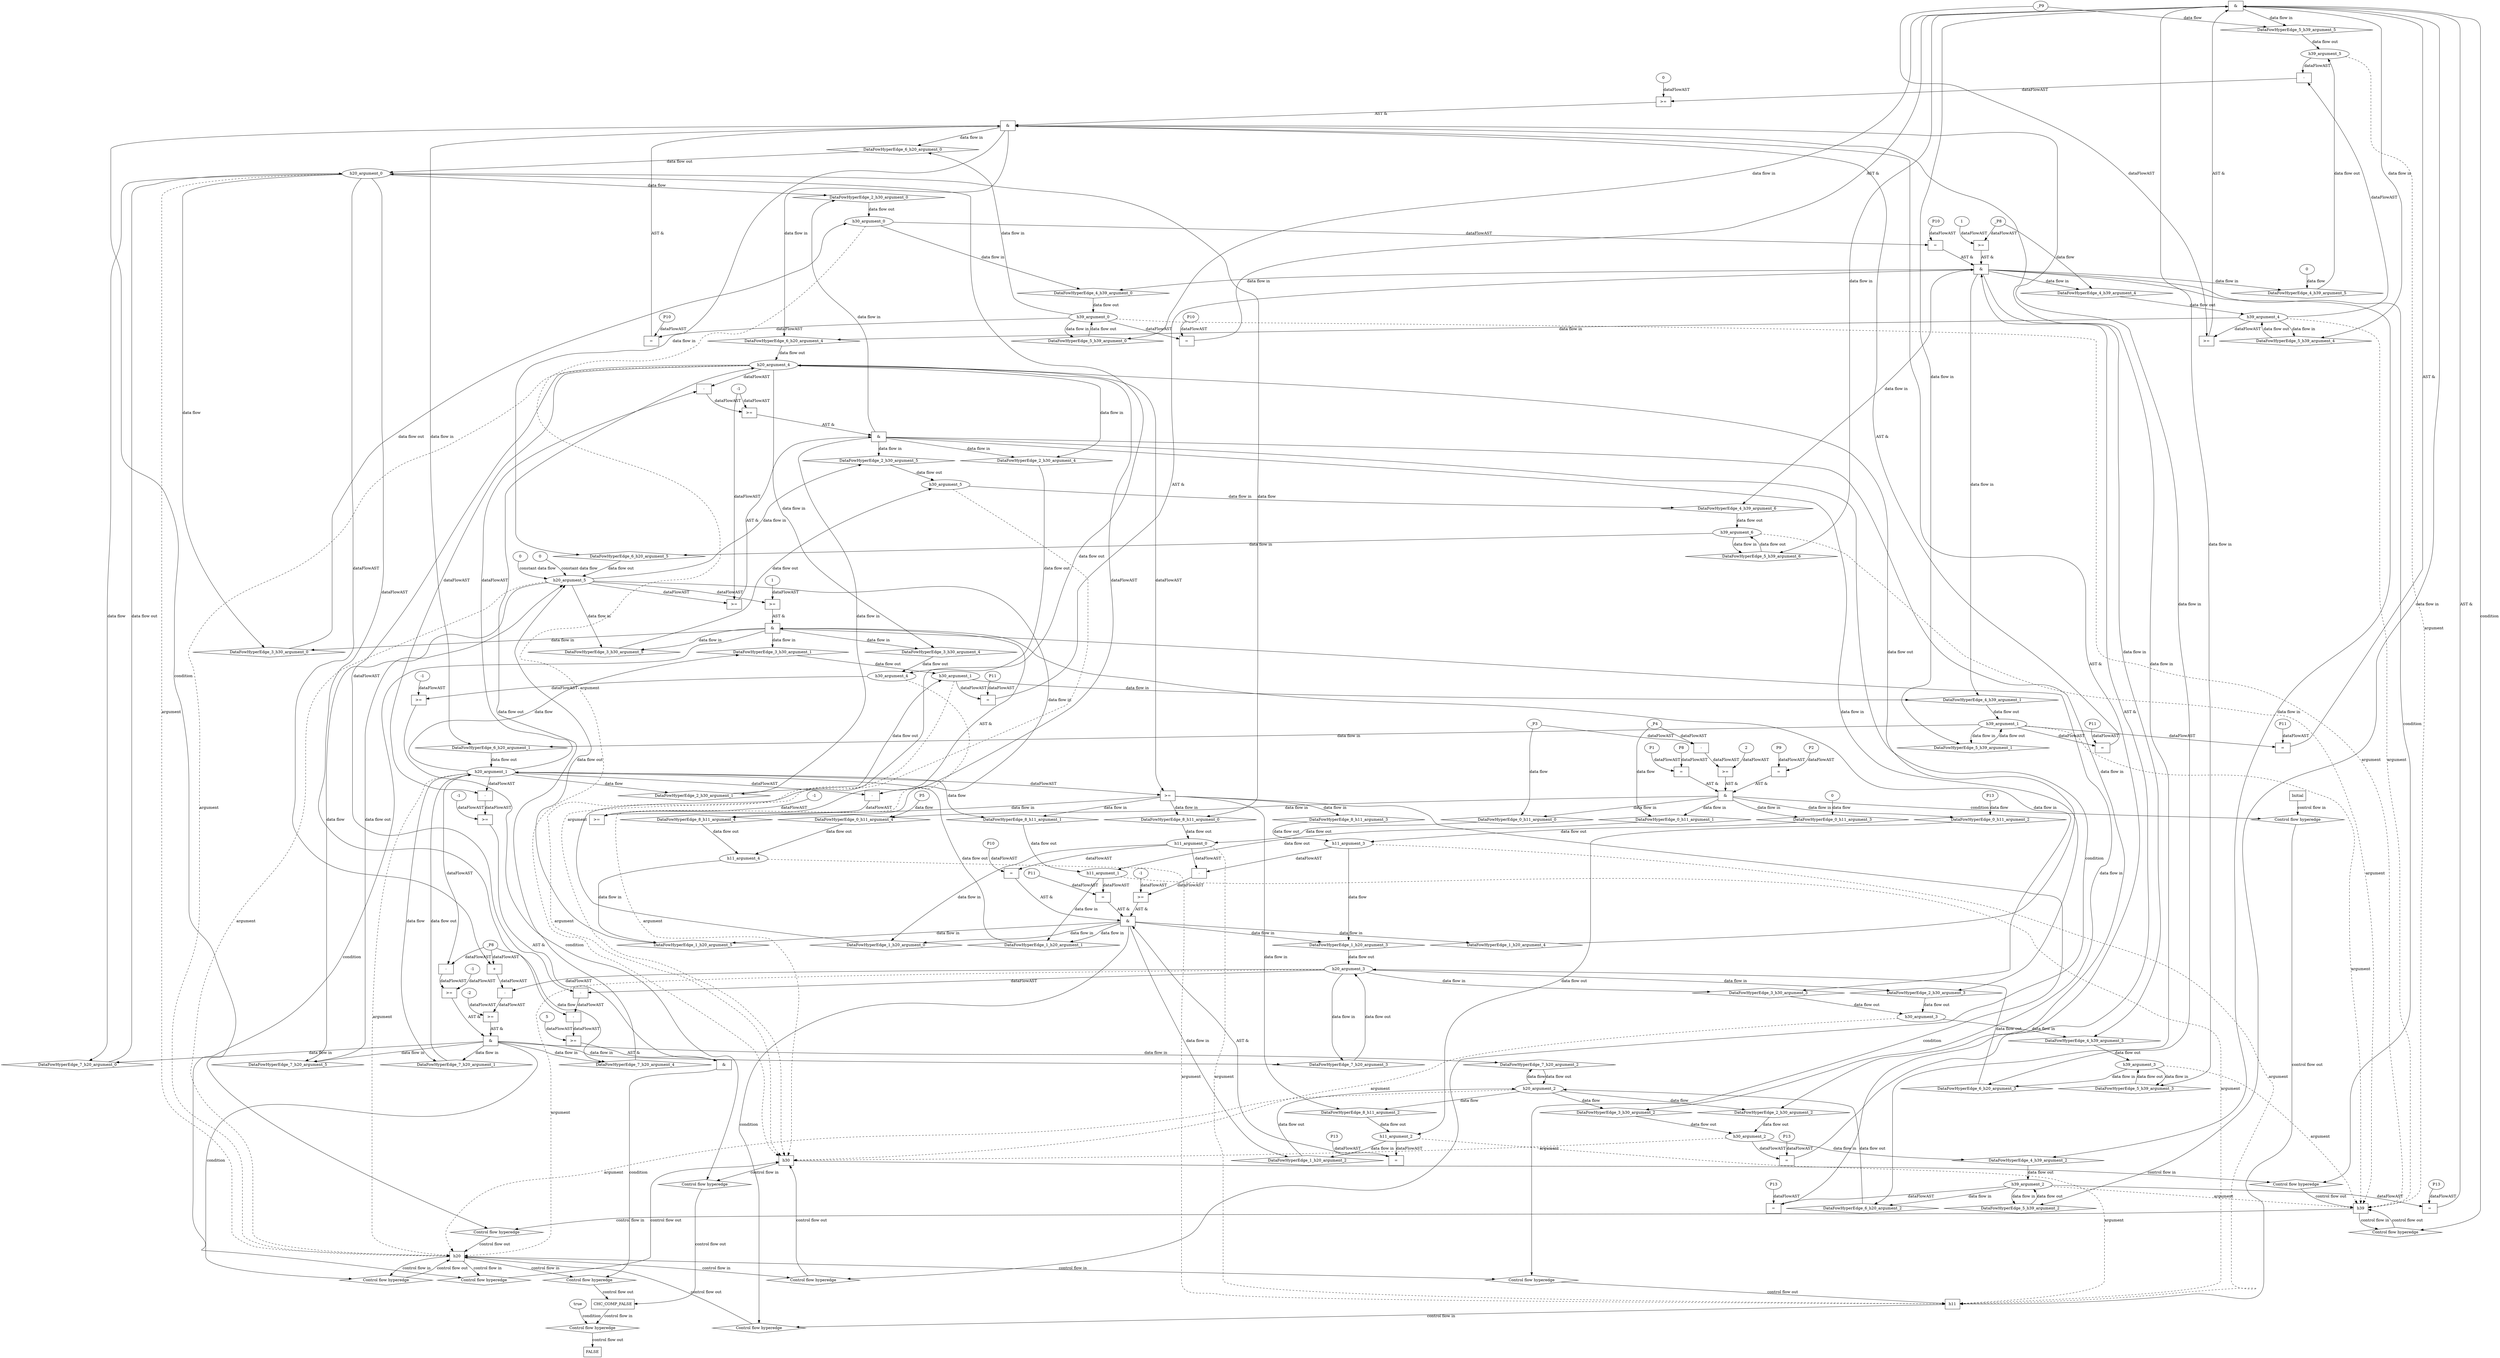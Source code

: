 digraph dag {
"CHC_COMP_FALSE" [label="CHC_COMP_FALSE" nodeName="CHC_COMP_FALSE" class=cfn  shape="rect"];
"h11" [label="h11" nodeName="h11" class=cfn  shape="rect"];
"h20" [label="h20" nodeName="h20" class=cfn  shape="rect"];
"h30" [label="h30" nodeName="h30" class=cfn  shape="rect"];
"h39" [label="h39" nodeName="h39" class=cfn  shape="rect"];
FALSE [label="FALSE" nodeName=FALSE class=cfn  shape="rect"];
Initial [label="Initial" nodeName=Initial class=cfn  shape="rect"];
ControlFowHyperEdge_0 [label="Control flow hyperedge" nodeName=ControlFowHyperEdge_0 class=controlFlowHyperEdge shape="diamond"];
"Initial" -> ControlFowHyperEdge_0 [label="control flow in"]
ControlFowHyperEdge_0 -> "h11" [label="control flow out"]
ControlFowHyperEdge_1 [label="Control flow hyperedge" nodeName=ControlFowHyperEdge_1 class=controlFlowHyperEdge shape="diamond"];
"h11" -> ControlFowHyperEdge_1 [label="control flow in"]
ControlFowHyperEdge_1 -> "h20" [label="control flow out"]
ControlFowHyperEdge_2 [label="Control flow hyperedge" nodeName=ControlFowHyperEdge_2 class=controlFlowHyperEdge shape="diamond"];
"h20" -> ControlFowHyperEdge_2 [label="control flow in"]
ControlFowHyperEdge_2 -> "h30" [label="control flow out"]
ControlFowHyperEdge_3 [label="Control flow hyperedge" nodeName=ControlFowHyperEdge_3 class=controlFlowHyperEdge shape="diamond"];
"h20" -> ControlFowHyperEdge_3 [label="control flow in"]
ControlFowHyperEdge_3 -> "h30" [label="control flow out"]
ControlFowHyperEdge_4 [label="Control flow hyperedge" nodeName=ControlFowHyperEdge_4 class=controlFlowHyperEdge shape="diamond"];
"h30" -> ControlFowHyperEdge_4 [label="control flow in"]
ControlFowHyperEdge_4 -> "h39" [label="control flow out"]
ControlFowHyperEdge_5 [label="Control flow hyperedge" nodeName=ControlFowHyperEdge_5 class=controlFlowHyperEdge shape="diamond"];
"h39" -> ControlFowHyperEdge_5 [label="control flow in"]
ControlFowHyperEdge_5 -> "h39" [label="control flow out"]
ControlFowHyperEdge_6 [label="Control flow hyperedge" nodeName=ControlFowHyperEdge_6 class=controlFlowHyperEdge shape="diamond"];
"h39" -> ControlFowHyperEdge_6 [label="control flow in"]
ControlFowHyperEdge_6 -> "h20" [label="control flow out"]
ControlFowHyperEdge_7 [label="Control flow hyperedge" nodeName=ControlFowHyperEdge_7 class=controlFlowHyperEdge shape="diamond"];
"h20" -> ControlFowHyperEdge_7 [label="control flow in"]
ControlFowHyperEdge_7 -> "h20" [label="control flow out"]
ControlFowHyperEdge_8 [label="Control flow hyperedge" nodeName=ControlFowHyperEdge_8 class=controlFlowHyperEdge shape="diamond"];
"h20" -> ControlFowHyperEdge_8 [label="control flow in"]
ControlFowHyperEdge_8 -> "h11" [label="control flow out"]
ControlFowHyperEdge_9 [label="Control flow hyperedge" nodeName=ControlFowHyperEdge_9 class=controlFlowHyperEdge shape="diamond"];
"h30" -> ControlFowHyperEdge_9 [label="control flow in"]
ControlFowHyperEdge_9 -> "CHC_COMP_FALSE" [label="control flow out"]
ControlFowHyperEdge_10 [label="Control flow hyperedge" nodeName=ControlFowHyperEdge_10 class=controlFlowHyperEdge shape="diamond"];
"h20" -> ControlFowHyperEdge_10 [label="control flow in"]
ControlFowHyperEdge_10 -> "CHC_COMP_FALSE" [label="control flow out"]
ControlFowHyperEdge_11 [label="Control flow hyperedge" nodeName=ControlFowHyperEdge_11 class=controlFlowHyperEdge shape="diamond"];
"CHC_COMP_FALSE" -> ControlFowHyperEdge_11 [label="control flow in"]
ControlFowHyperEdge_11 -> "FALSE" [label="control flow out"]
"h11_argument_0" [label="h11_argument_0" nodeName=argument0 class=argument  head="h11" shape="oval"];
"h11_argument_0" -> "h11"[label="argument" style="dashed"]
"h11_argument_1" [label="h11_argument_1" nodeName=argument1 class=argument  head="h11" shape="oval"];
"h11_argument_1" -> "h11"[label="argument" style="dashed"]
"h11_argument_2" [label="h11_argument_2" nodeName=argument2 class=argument  head="h11" shape="oval"];
"h11_argument_2" -> "h11"[label="argument" style="dashed"]
"h11_argument_3" [label="h11_argument_3" nodeName=argument3 class=argument  head="h11" shape="oval"];
"h11_argument_3" -> "h11"[label="argument" style="dashed"]
"h11_argument_4" [label="h11_argument_4" nodeName=argument4 class=argument  head="h11" shape="oval"];
"h11_argument_4" -> "h11"[label="argument" style="dashed"]
"h20_argument_0" [label="h20_argument_0" nodeName=argument0 class=argument  head="h20" shape="oval"];
"h20_argument_0" -> "h20"[label="argument" style="dashed"]
"h20_argument_1" [label="h20_argument_1" nodeName=argument1 class=argument  head="h20" shape="oval"];
"h20_argument_1" -> "h20"[label="argument" style="dashed"]
"h20_argument_2" [label="h20_argument_2" nodeName=argument2 class=argument  head="h20" shape="oval"];
"h20_argument_2" -> "h20"[label="argument" style="dashed"]
"h20_argument_3" [label="h20_argument_3" nodeName=argument3 class=argument  head="h20" shape="oval"];
"h20_argument_3" -> "h20"[label="argument" style="dashed"]
"h20_argument_4" [label="h20_argument_4" nodeName=argument4 class=argument  head="h20" shape="oval"];
"h20_argument_4" -> "h20"[label="argument" style="dashed"]
"h20_argument_5" [label="h20_argument_5" nodeName=argument5 class=argument  head="h20" shape="oval"];
"h20_argument_5" -> "h20"[label="argument" style="dashed"]
"h30_argument_0" [label="h30_argument_0" nodeName=argument0 class=argument  head="h30" shape="oval"];
"h30_argument_0" -> "h30"[label="argument" style="dashed"]
"h30_argument_1" [label="h30_argument_1" nodeName=argument1 class=argument  head="h30" shape="oval"];
"h30_argument_1" -> "h30"[label="argument" style="dashed"]
"h30_argument_2" [label="h30_argument_2" nodeName=argument2 class=argument  head="h30" shape="oval"];
"h30_argument_2" -> "h30"[label="argument" style="dashed"]
"h30_argument_3" [label="h30_argument_3" nodeName=argument3 class=argument  head="h30" shape="oval"];
"h30_argument_3" -> "h30"[label="argument" style="dashed"]
"h30_argument_4" [label="h30_argument_4" nodeName=argument4 class=argument  head="h30" shape="oval"];
"h30_argument_4" -> "h30"[label="argument" style="dashed"]
"h30_argument_5" [label="h30_argument_5" nodeName=argument5 class=argument  head="h30" shape="oval"];
"h30_argument_5" -> "h30"[label="argument" style="dashed"]
"h39_argument_0" [label="h39_argument_0" nodeName=argument0 class=argument  head="h39" shape="oval"];
"h39_argument_0" -> "h39"[label="argument" style="dashed"]
"h39_argument_1" [label="h39_argument_1" nodeName=argument1 class=argument  head="h39" shape="oval"];
"h39_argument_1" -> "h39"[label="argument" style="dashed"]
"h39_argument_2" [label="h39_argument_2" nodeName=argument2 class=argument  head="h39" shape="oval"];
"h39_argument_2" -> "h39"[label="argument" style="dashed"]
"h39_argument_3" [label="h39_argument_3" nodeName=argument3 class=argument  head="h39" shape="oval"];
"h39_argument_3" -> "h39"[label="argument" style="dashed"]
"h39_argument_4" [label="h39_argument_4" nodeName=argument4 class=argument  head="h39" shape="oval"];
"h39_argument_4" -> "h39"[label="argument" style="dashed"]
"h39_argument_5" [label="h39_argument_5" nodeName=argument5 class=argument  head="h39" shape="oval"];
"h39_argument_5" -> "h39"[label="argument" style="dashed"]
"h39_argument_6" [label="h39_argument_6" nodeName=argument6 class=argument  head="h39" shape="oval"];
"h39_argument_6" -> "h39"[label="argument" style="dashed"]

"xxxh11___Initial_0xxx_and" [label="&" nodeName="xxxh11___Initial_0xxx_and" class=Operator shape="rect"];
"xxxh11___Initial_0xxxguard_0_node_0" [label=">=" nodeName="xxxh11___Initial_0xxxguard_0_node_0" class=Operator  shape="rect"];
"xxxh11___Initial_0xxxguard_0_node_1" [label="-" nodeName="xxxh11___Initial_0xxxguard_0_node_1" class= Operator shape="rect"];
"xxxh11___Initial_0xxxguard_0_node_4" [label="2" nodeName="xxxh11___Initial_0xxxguard_0_node_4" class=Literal ];
"xxxh11___Initial_0xxxguard_0_node_1" -> "xxxh11___Initial_0xxxguard_0_node_0"[label="dataFlowAST"]
"xxxh11___Initial_0xxxguard_0_node_4" -> "xxxh11___Initial_0xxxguard_0_node_0"[label="dataFlowAST"]
"xxxh11___Initial_0xxxdataFlow2_node_0" -> "xxxh11___Initial_0xxxguard_0_node_1"[label="dataFlowAST"]
"xxxh11___Initial_0xxxdataFlow3_node_0" -> "xxxh11___Initial_0xxxguard_0_node_1"[label="dataFlowAST"]

"xxxh11___Initial_0xxxguard_0_node_0" -> "xxxh11___Initial_0xxx_and" [label="AST &"];
"xxxh11___Initial_0xxxguard1_node_0" [label="=" nodeName="xxxh11___Initial_0xxxguard1_node_0" class=Operator  shape="rect"];
"xxxh11___Initial_0xxxguard1_node_1" [label="P9" nodeName="xxxh11___Initial_0xxxguard1_node_1" class=Constant ];
"xxxh11___Initial_0xxxguard1_node_2" [label="P2" nodeName="xxxh11___Initial_0xxxguard1_node_2" class=Constant ];
"xxxh11___Initial_0xxxguard1_node_1" -> "xxxh11___Initial_0xxxguard1_node_0"[label="dataFlowAST"]
"xxxh11___Initial_0xxxguard1_node_2" -> "xxxh11___Initial_0xxxguard1_node_0"[label="dataFlowAST"]

"xxxh11___Initial_0xxxguard1_node_0" -> "xxxh11___Initial_0xxx_and" [label="AST &"];
"xxxh11___Initial_0xxxguard2_node_0" [label="=" nodeName="xxxh11___Initial_0xxxguard2_node_0" class=Operator  shape="rect"];
"xxxh11___Initial_0xxxguard2_node_1" [label="P8" nodeName="xxxh11___Initial_0xxxguard2_node_1" class=Constant ];
"xxxh11___Initial_0xxxguard2_node_2" [label="P1" nodeName="xxxh11___Initial_0xxxguard2_node_2" class=Constant ];
"xxxh11___Initial_0xxxguard2_node_1" -> "xxxh11___Initial_0xxxguard2_node_0"[label="dataFlowAST"]
"xxxh11___Initial_0xxxguard2_node_2" -> "xxxh11___Initial_0xxxguard2_node_0"[label="dataFlowAST"]

"xxxh11___Initial_0xxxguard2_node_0" -> "xxxh11___Initial_0xxx_and" [label="AST &"];
"xxxh11___Initial_0xxx_and" -> "ControlFowHyperEdge_0" [label="condition"];
"xxxh11___Initial_0xxxdataFlow_0_node_0" [label="P13" nodeName="xxxh11___Initial_0xxxdataFlow_0_node_0" class=Constant ];

"xxxh11___Initial_0xxxdataFlow_0_node_0" -> "DataFowHyperEdge_0_h11_argument_2" [label="data flow"];
"xxxh11___Initial_0xxxdataFlow1_node_0" [label="0" nodeName="xxxh11___Initial_0xxxdataFlow1_node_0" class=Literal ];

"xxxh11___Initial_0xxxdataFlow1_node_0" -> "DataFowHyperEdge_0_h11_argument_3" [label="data flow"];
"xxxh11___Initial_0xxxdataFlow2_node_0" [label="_P3" nodeName="xxxh11___Initial_0xxxdataFlow2_node_0" class=Constant ];

"xxxh11___Initial_0xxxdataFlow2_node_0" -> "DataFowHyperEdge_0_h11_argument_0" [label="data flow"];
"xxxh11___Initial_0xxxdataFlow3_node_0" [label="_P4" nodeName="xxxh11___Initial_0xxxdataFlow3_node_0" class=Constant ];

"xxxh11___Initial_0xxxdataFlow3_node_0" -> "DataFowHyperEdge_0_h11_argument_1" [label="data flow"];
"xxxh11___Initial_0xxxdataFlow4_node_0" [label="P5" nodeName="xxxh11___Initial_0xxxdataFlow4_node_0" class=Constant ];

"xxxh11___Initial_0xxxdataFlow4_node_0" -> "DataFowHyperEdge_0_h11_argument_4" [label="data flow"];
"xxxh20___h11_1xxx_and" [label="&" nodeName="xxxh20___h11_1xxx_and" class=Operator shape="rect"];
"xxxh20___h11_1xxxguard_0_node_0" [label=">=" nodeName="xxxh20___h11_1xxxguard_0_node_0" class=Operator  shape="rect"];
"xxxh20___h11_1xxxguard_0_node_1" [label="-1" nodeName="xxxh20___h11_1xxxguard_0_node_1" class=Literal ];
"xxxh20___h11_1xxxguard_0_node_2" [label="-" nodeName="xxxh20___h11_1xxxguard_0_node_2" class= Operator shape="rect"];
"xxxh20___h11_1xxxguard_0_node_1" -> "xxxh20___h11_1xxxguard_0_node_0"[label="dataFlowAST"]
"xxxh20___h11_1xxxguard_0_node_2" -> "xxxh20___h11_1xxxguard_0_node_0"[label="dataFlowAST"]
"h11_argument_3" -> "xxxh20___h11_1xxxguard_0_node_2"[label="dataFlowAST"]
"h11_argument_0" -> "xxxh20___h11_1xxxguard_0_node_2"[label="dataFlowAST"]

"xxxh20___h11_1xxxguard_0_node_0" -> "xxxh20___h11_1xxx_and" [label="AST &"];
"xxxh20___h11_1xxxguard1_node_0" [label="=" nodeName="xxxh20___h11_1xxxguard1_node_0" class=Operator  shape="rect"];
"xxxh20___h11_1xxxguard1_node_1" [label="P10" nodeName="xxxh20___h11_1xxxguard1_node_1" class=Constant ];
"xxxh20___h11_1xxxguard1_node_1" -> "xxxh20___h11_1xxxguard1_node_0"[label="dataFlowAST"]
"h11_argument_0" -> "xxxh20___h11_1xxxguard1_node_0"[label="dataFlowAST"]

"xxxh20___h11_1xxxguard1_node_0" -> "xxxh20___h11_1xxx_and" [label="AST &"];
"xxxh20___h11_1xxxguard2_node_0" [label="=" nodeName="xxxh20___h11_1xxxguard2_node_0" class=Operator  shape="rect"];
"xxxh20___h11_1xxxguard2_node_1" [label="P11" nodeName="xxxh20___h11_1xxxguard2_node_1" class=Constant ];
"xxxh20___h11_1xxxguard2_node_1" -> "xxxh20___h11_1xxxguard2_node_0"[label="dataFlowAST"]
"h11_argument_1" -> "xxxh20___h11_1xxxguard2_node_0"[label="dataFlowAST"]

"xxxh20___h11_1xxxguard2_node_0" -> "xxxh20___h11_1xxx_and" [label="AST &"];
"xxxh20___h11_1xxxguard3_node_0" [label="=" nodeName="xxxh20___h11_1xxxguard3_node_0" class=Operator  shape="rect"];
"xxxh20___h11_1xxxguard3_node_1" [label="P13" nodeName="xxxh20___h11_1xxxguard3_node_1" class=Constant ];
"xxxh20___h11_1xxxguard3_node_1" -> "xxxh20___h11_1xxxguard3_node_0"[label="dataFlowAST"]
"h11_argument_2" -> "xxxh20___h11_1xxxguard3_node_0"[label="dataFlowAST"]

"xxxh20___h11_1xxxguard3_node_0" -> "xxxh20___h11_1xxx_and" [label="AST &"];
"xxxh20___h11_1xxx_and" -> "ControlFowHyperEdge_1" [label="condition"];

"h11_argument_3" -> "DataFowHyperEdge_1_h20_argument_3" [label="data flow"];
"xxxh30___h20_2xxx_and" [label="&" nodeName="xxxh30___h20_2xxx_and" class=Operator shape="rect"];
"xxxh30___h20_2xxxguard_0_node_0" [label=">=" nodeName="xxxh30___h20_2xxxguard_0_node_0" class=Operator  shape="rect"];
"xxxh30___h20_2xxxguard_0_node_1" [label="-1" nodeName="xxxh30___h20_2xxxguard_0_node_1" class=Literal ];
"xxxh30___h20_2xxxguard_0_node_1" -> "xxxh30___h20_2xxxguard_0_node_0"[label="dataFlowAST"]
"h20_argument_5" -> "xxxh30___h20_2xxxguard_0_node_0"[label="dataFlowAST"]

"xxxh30___h20_2xxxguard_0_node_0" -> "xxxh30___h20_2xxx_and" [label="AST &"];
"xxxh30___h20_2xxxguard1_node_0" [label=">=" nodeName="xxxh30___h20_2xxxguard1_node_0" class=Operator  shape="rect"];
"xxxh30___h20_2xxxguard1_node_2" [label="-" nodeName="xxxh30___h20_2xxxguard1_node_2" class= Operator shape="rect"];
"xxxh30___h20_2xxxguard_0_node_1" -> "xxxh30___h20_2xxxguard1_node_0"[label="dataFlowAST"]
"xxxh30___h20_2xxxguard1_node_2" -> "xxxh30___h20_2xxxguard1_node_0"[label="dataFlowAST"]
"h20_argument_4" -> "xxxh30___h20_2xxxguard1_node_2"[label="dataFlowAST"]
"h20_argument_1" -> "xxxh30___h20_2xxxguard1_node_2"[label="dataFlowAST"]

"xxxh30___h20_2xxxguard1_node_0" -> "xxxh30___h20_2xxx_and" [label="AST &"];
"xxxh30___h20_2xxx_and" -> "ControlFowHyperEdge_2" [label="condition"];

"h20_argument_0" -> "DataFowHyperEdge_2_h30_argument_0" [label="data flow"];

"h20_argument_1" -> "DataFowHyperEdge_2_h30_argument_1" [label="data flow"];

"h20_argument_2" -> "DataFowHyperEdge_2_h30_argument_2" [label="data flow"];
"xxxh30___h20_3xxx_and" [label="&" nodeName="xxxh30___h20_3xxx_and" class=Operator shape="rect"];
"xxxh30___h20_3xxxguard_0_node_0" [label=">=" nodeName="xxxh30___h20_3xxxguard_0_node_0" class=Operator  shape="rect"];
"xxxh30___h20_3xxxguard_0_node_2" [label="1" nodeName="xxxh30___h20_3xxxguard_0_node_2" class=Literal ];
"h20_argument_5" -> "xxxh30___h20_3xxxguard_0_node_0"[label="dataFlowAST"]
"xxxh30___h20_3xxxguard_0_node_2" -> "xxxh30___h20_3xxxguard_0_node_0"[label="dataFlowAST"]

"xxxh30___h20_3xxxguard_0_node_0" -> "xxxh30___h20_3xxx_and" [label="AST &"];
"xxxh30___h20_3xxxguard1_node_0" [label=">=" nodeName="xxxh30___h20_3xxxguard1_node_0" class=Operator  shape="rect"];
"xxxh30___h20_3xxxguard1_node_1" [label="-1" nodeName="xxxh30___h20_3xxxguard1_node_1" class=Literal ];
"xxxh30___h20_3xxxguard1_node_2" [label="-" nodeName="xxxh30___h20_3xxxguard1_node_2" class= Operator shape="rect"];
"xxxh30___h20_3xxxguard1_node_1" -> "xxxh30___h20_3xxxguard1_node_0"[label="dataFlowAST"]
"xxxh30___h20_3xxxguard1_node_2" -> "xxxh30___h20_3xxxguard1_node_0"[label="dataFlowAST"]
"h20_argument_4" -> "xxxh30___h20_3xxxguard1_node_2"[label="dataFlowAST"]
"h20_argument_1" -> "xxxh30___h20_3xxxguard1_node_2"[label="dataFlowAST"]

"xxxh30___h20_3xxxguard1_node_0" -> "xxxh30___h20_3xxx_and" [label="AST &"];
"xxxh30___h20_3xxx_and" -> "ControlFowHyperEdge_3" [label="condition"];

"h20_argument_0" -> "DataFowHyperEdge_3_h30_argument_0" [label="data flow"];

"h20_argument_1" -> "DataFowHyperEdge_3_h30_argument_1" [label="data flow"];

"h20_argument_2" -> "DataFowHyperEdge_3_h30_argument_2" [label="data flow"];
"xxxh39___h30_4xxx_and" [label="&" nodeName="xxxh39___h30_4xxx_and" class=Operator shape="rect"];
"xxxh39___h30_4xxxguard_0_node_0" [label=">=" nodeName="xxxh39___h30_4xxxguard_0_node_0" class=Operator  shape="rect"];
"xxxh39___h30_4xxxguard_0_node_2" [label="1" nodeName="xxxh39___h30_4xxxguard_0_node_2" class=Literal ];
"xxxh39___h30_4xxxdataFlow_0_node_0" -> "xxxh39___h30_4xxxguard_0_node_0"[label="dataFlowAST"]
"xxxh39___h30_4xxxguard_0_node_2" -> "xxxh39___h30_4xxxguard_0_node_0"[label="dataFlowAST"]

"xxxh39___h30_4xxxguard_0_node_0" -> "xxxh39___h30_4xxx_and" [label="AST &"];
"xxxh39___h30_4xxxguard1_node_0" [label="=" nodeName="xxxh39___h30_4xxxguard1_node_0" class=Operator  shape="rect"];
"xxxh39___h30_4xxxguard1_node_1" [label="P10" nodeName="xxxh39___h30_4xxxguard1_node_1" class=Constant ];
"xxxh39___h30_4xxxguard1_node_1" -> "xxxh39___h30_4xxxguard1_node_0"[label="dataFlowAST"]
"h30_argument_0" -> "xxxh39___h30_4xxxguard1_node_0"[label="dataFlowAST"]

"xxxh39___h30_4xxxguard1_node_0" -> "xxxh39___h30_4xxx_and" [label="AST &"];
"xxxh39___h30_4xxxguard2_node_0" [label="=" nodeName="xxxh39___h30_4xxxguard2_node_0" class=Operator  shape="rect"];
"xxxh39___h30_4xxxguard2_node_1" [label="P11" nodeName="xxxh39___h30_4xxxguard2_node_1" class=Constant ];
"xxxh39___h30_4xxxguard2_node_1" -> "xxxh39___h30_4xxxguard2_node_0"[label="dataFlowAST"]
"h30_argument_1" -> "xxxh39___h30_4xxxguard2_node_0"[label="dataFlowAST"]

"xxxh39___h30_4xxxguard2_node_0" -> "xxxh39___h30_4xxx_and" [label="AST &"];
"xxxh39___h30_4xxxguard3_node_0" [label="=" nodeName="xxxh39___h30_4xxxguard3_node_0" class=Operator  shape="rect"];
"xxxh39___h30_4xxxguard3_node_1" [label="P13" nodeName="xxxh39___h30_4xxxguard3_node_1" class=Constant ];
"xxxh39___h30_4xxxguard3_node_1" -> "xxxh39___h30_4xxxguard3_node_0"[label="dataFlowAST"]
"h30_argument_2" -> "xxxh39___h30_4xxxguard3_node_0"[label="dataFlowAST"]

"xxxh39___h30_4xxxguard3_node_0" -> "xxxh39___h30_4xxx_and" [label="AST &"];
"xxxh39___h30_4xxx_and" -> "ControlFowHyperEdge_4" [label="condition"];
"xxxh39___h30_4xxxdataFlow_0_node_0" [label="_P8" nodeName="xxxh39___h30_4xxxdataFlow_0_node_0" class=Constant ];

"xxxh39___h30_4xxxdataFlow_0_node_0" -> "DataFowHyperEdge_4_h39_argument_4" [label="data flow"];
"xxxh39___h30_4xxxdataFlow1_node_0" [label="0" nodeName="xxxh39___h30_4xxxdataFlow1_node_0" class=Literal ];

"xxxh39___h30_4xxxdataFlow1_node_0" -> "DataFowHyperEdge_4_h39_argument_5" [label="data flow"];
"xxxh39___h39_5xxx_and" [label="&" nodeName="xxxh39___h39_5xxx_and" class=Operator shape="rect"];
"xxxh39___h39_5xxxguard_0_node_0" [label=">=" nodeName="xxxh39___h39_5xxxguard_0_node_0" class=Operator  shape="rect"];
"h39_argument_4" -> "xxxh39___h39_5xxxguard_0_node_0"[label="dataFlowAST"]
"xxxh39___h39_5xxxdataFlow_0_node_0" -> "xxxh39___h39_5xxxguard_0_node_0"[label="dataFlowAST"]

"xxxh39___h39_5xxxguard_0_node_0" -> "xxxh39___h39_5xxx_and" [label="AST &"];
"xxxh39___h39_5xxxguard1_node_0" [label="=" nodeName="xxxh39___h39_5xxxguard1_node_0" class=Operator  shape="rect"];
"xxxh39___h39_5xxxguard1_node_1" [label="P10" nodeName="xxxh39___h39_5xxxguard1_node_1" class=Constant ];
"xxxh39___h39_5xxxguard1_node_1" -> "xxxh39___h39_5xxxguard1_node_0"[label="dataFlowAST"]
"h39_argument_0" -> "xxxh39___h39_5xxxguard1_node_0"[label="dataFlowAST"]

"xxxh39___h39_5xxxguard1_node_0" -> "xxxh39___h39_5xxx_and" [label="AST &"];
"xxxh39___h39_5xxxguard2_node_0" [label="=" nodeName="xxxh39___h39_5xxxguard2_node_0" class=Operator  shape="rect"];
"xxxh39___h39_5xxxguard2_node_1" [label="P11" nodeName="xxxh39___h39_5xxxguard2_node_1" class=Constant ];
"xxxh39___h39_5xxxguard2_node_1" -> "xxxh39___h39_5xxxguard2_node_0"[label="dataFlowAST"]
"h39_argument_1" -> "xxxh39___h39_5xxxguard2_node_0"[label="dataFlowAST"]

"xxxh39___h39_5xxxguard2_node_0" -> "xxxh39___h39_5xxx_and" [label="AST &"];
"xxxh39___h39_5xxxguard3_node_0" [label="=" nodeName="xxxh39___h39_5xxxguard3_node_0" class=Operator  shape="rect"];
"xxxh39___h39_5xxxguard3_node_1" [label="P13" nodeName="xxxh39___h39_5xxxguard3_node_1" class=Constant ];
"xxxh39___h39_5xxxguard3_node_1" -> "xxxh39___h39_5xxxguard3_node_0"[label="dataFlowAST"]
"h39_argument_2" -> "xxxh39___h39_5xxxguard3_node_0"[label="dataFlowAST"]

"xxxh39___h39_5xxxguard3_node_0" -> "xxxh39___h39_5xxx_and" [label="AST &"];
"xxxh39___h39_5xxx_and" -> "ControlFowHyperEdge_5" [label="condition"];
"xxxh39___h39_5xxxdataFlow_0_node_0" [label="_P9" nodeName="xxxh39___h39_5xxxdataFlow_0_node_0" class=Constant ];

"xxxh39___h39_5xxxdataFlow_0_node_0" -> "DataFowHyperEdge_5_h39_argument_5" [label="data flow"];
"xxxh20___h39_6xxx_and" [label="&" nodeName="xxxh20___h39_6xxx_and" class=Operator shape="rect"];
"xxxh20___h39_6xxxguard_0_node_0" [label=">=" nodeName="xxxh20___h39_6xxxguard_0_node_0" class=Operator  shape="rect"];
"xxxh20___h39_6xxxguard_0_node_1" [label="0" nodeName="xxxh20___h39_6xxxguard_0_node_1" class=Literal ];
"xxxh20___h39_6xxxguard_0_node_2" [label="-" nodeName="xxxh20___h39_6xxxguard_0_node_2" class= Operator shape="rect"];
"xxxh20___h39_6xxxguard_0_node_1" -> "xxxh20___h39_6xxxguard_0_node_0"[label="dataFlowAST"]
"xxxh20___h39_6xxxguard_0_node_2" -> "xxxh20___h39_6xxxguard_0_node_0"[label="dataFlowAST"]
"h39_argument_4" -> "xxxh20___h39_6xxxguard_0_node_2"[label="dataFlowAST"]
"h39_argument_5" -> "xxxh20___h39_6xxxguard_0_node_2"[label="dataFlowAST"]

"xxxh20___h39_6xxxguard_0_node_0" -> "xxxh20___h39_6xxx_and" [label="AST &"];
"xxxh20___h39_6xxxguard1_node_0" [label="=" nodeName="xxxh20___h39_6xxxguard1_node_0" class=Operator  shape="rect"];
"xxxh20___h39_6xxxguard1_node_1" [label="P10" nodeName="xxxh20___h39_6xxxguard1_node_1" class=Constant ];
"xxxh20___h39_6xxxguard1_node_1" -> "xxxh20___h39_6xxxguard1_node_0"[label="dataFlowAST"]
"h39_argument_0" -> "xxxh20___h39_6xxxguard1_node_0"[label="dataFlowAST"]

"xxxh20___h39_6xxxguard1_node_0" -> "xxxh20___h39_6xxx_and" [label="AST &"];
"xxxh20___h39_6xxxguard2_node_0" [label="=" nodeName="xxxh20___h39_6xxxguard2_node_0" class=Operator  shape="rect"];
"xxxh20___h39_6xxxguard2_node_1" [label="P11" nodeName="xxxh20___h39_6xxxguard2_node_1" class=Constant ];
"xxxh20___h39_6xxxguard2_node_1" -> "xxxh20___h39_6xxxguard2_node_0"[label="dataFlowAST"]
"h39_argument_1" -> "xxxh20___h39_6xxxguard2_node_0"[label="dataFlowAST"]

"xxxh20___h39_6xxxguard2_node_0" -> "xxxh20___h39_6xxx_and" [label="AST &"];
"xxxh20___h39_6xxxguard3_node_0" [label="=" nodeName="xxxh20___h39_6xxxguard3_node_0" class=Operator  shape="rect"];
"xxxh20___h39_6xxxguard3_node_1" [label="P13" nodeName="xxxh20___h39_6xxxguard3_node_1" class=Constant ];
"xxxh20___h39_6xxxguard3_node_1" -> "xxxh20___h39_6xxxguard3_node_0"[label="dataFlowAST"]
"h39_argument_2" -> "xxxh20___h39_6xxxguard3_node_0"[label="dataFlowAST"]

"xxxh20___h39_6xxxguard3_node_0" -> "xxxh20___h39_6xxx_and" [label="AST &"];
"xxxh20___h39_6xxx_and" -> "ControlFowHyperEdge_6" [label="condition"];
"xxxh20___h20_7xxx_and" [label="&" nodeName="xxxh20___h20_7xxx_and" class=Operator shape="rect"];
"xxxh20___h20_7xxxguard_0_node_0" [label=">=" nodeName="xxxh20___h20_7xxxguard_0_node_0" class=Operator  shape="rect"];
"xxxh20___h20_7xxxguard_0_node_1" [label="-" nodeName="xxxh20___h20_7xxxguard_0_node_1" class= Operator shape="rect"];
"xxxh20___h20_7xxxguard_0_node_2" [label="+" nodeName="xxxh20___h20_7xxxguard_0_node_2" class= Operator shape="rect"];
"xxxh20___h20_7xxxguard_0_node_6" [label="-2" nodeName="xxxh20___h20_7xxxguard_0_node_6" class=Literal ];
"xxxh20___h20_7xxxguard_0_node_1" -> "xxxh20___h20_7xxxguard_0_node_0"[label="dataFlowAST"]
"xxxh20___h20_7xxxguard_0_node_6" -> "xxxh20___h20_7xxxguard_0_node_0"[label="dataFlowAST"]
"xxxh20___h20_7xxxguard_0_node_2" -> "xxxh20___h20_7xxxguard_0_node_1"[label="dataFlowAST"]
"h20_argument_3" -> "xxxh20___h20_7xxxguard_0_node_1"[label="dataFlowAST"]
"xxxh20___h20_7xxxdataFlow2_node_0" -> "xxxh20___h20_7xxxguard_0_node_2"[label="dataFlowAST"]
"h20_argument_0" -> "xxxh20___h20_7xxxguard_0_node_2"[label="dataFlowAST"]

"xxxh20___h20_7xxxguard_0_node_0" -> "xxxh20___h20_7xxx_and" [label="AST &"];
"xxxh20___h20_7xxxguard1_node_0" [label=">=" nodeName="xxxh20___h20_7xxxguard1_node_0" class=Operator  shape="rect"];
"xxxh20___h20_7xxxguard1_node_1" [label="-" nodeName="xxxh20___h20_7xxxguard1_node_1" class= Operator shape="rect"];
"xxxh20___h20_7xxxguard1_node_4" [label="-1" nodeName="xxxh20___h20_7xxxguard1_node_4" class=Literal ];
"xxxh20___h20_7xxxguard1_node_1" -> "xxxh20___h20_7xxxguard1_node_0"[label="dataFlowAST"]
"xxxh20___h20_7xxxguard1_node_4" -> "xxxh20___h20_7xxxguard1_node_0"[label="dataFlowAST"]
"h20_argument_1" -> "xxxh20___h20_7xxxguard1_node_1"[label="dataFlowAST"]
"xxxh20___h20_7xxxdataFlow2_node_0" -> "xxxh20___h20_7xxxguard1_node_1"[label="dataFlowAST"]

"xxxh20___h20_7xxxguard1_node_0" -> "xxxh20___h20_7xxx_and" [label="AST &"];
"xxxh20___h20_7xxx_and" -> "ControlFowHyperEdge_7" [label="condition"];

"h20_argument_2" -> "DataFowHyperEdge_7_h20_argument_2" [label="data flow"];

"h20_argument_1" -> "DataFowHyperEdge_7_h20_argument_1" [label="data flow"];
"xxxh20___h20_7xxxdataFlow2_node_0" [label="_P8" nodeName="xxxh20___h20_7xxxdataFlow2_node_0" class=Constant ];

"xxxh20___h20_7xxxdataFlow2_node_0" -> "DataFowHyperEdge_7_h20_argument_4" [label="data flow"];

"h20_argument_0" -> "DataFowHyperEdge_7_h20_argument_0" [label="data flow"];

"h20_argument_5" -> "DataFowHyperEdge_7_h20_argument_5" [label="data flow"];
"xxxh11___h20_8xxxguard_0_node_0" [label=">=" nodeName="xxxh11___h20_8xxxguard_0_node_0" class=Operator  shape="rect"];
"h20_argument_4" -> "xxxh11___h20_8xxxguard_0_node_0"[label="dataFlowAST"]
"h20_argument_1" -> "xxxh11___h20_8xxxguard_0_node_0"[label="dataFlowAST"]

"xxxh11___h20_8xxxguard_0_node_0" -> "ControlFowHyperEdge_8" [label="condition"];

"h20_argument_0" -> "DataFowHyperEdge_8_h11_argument_0" [label="data flow"];

"h20_argument_1" -> "DataFowHyperEdge_8_h11_argument_1" [label="data flow"];

"h20_argument_2" -> "DataFowHyperEdge_8_h11_argument_2" [label="data flow"];
"xxxCHC_COMP_FALSE___h30_9xxxguard_0_node_0" [label=">=" nodeName="xxxCHC_COMP_FALSE___h30_9xxxguard_0_node_0" class=Operator  shape="rect"];
"xxxCHC_COMP_FALSE___h30_9xxxguard_0_node_1" [label="-1" nodeName="xxxCHC_COMP_FALSE___h30_9xxxguard_0_node_1" class=Literal ];
"xxxCHC_COMP_FALSE___h30_9xxxguard_0_node_1" -> "xxxCHC_COMP_FALSE___h30_9xxxguard_0_node_0"[label="dataFlowAST"]
"h30_argument_4" -> "xxxCHC_COMP_FALSE___h30_9xxxguard_0_node_0"[label="dataFlowAST"]

"xxxCHC_COMP_FALSE___h30_9xxxguard_0_node_0" -> "ControlFowHyperEdge_9" [label="condition"];
"xxxCHC_COMP_FALSE___h20_10xxx_and" [label="&" nodeName="xxxCHC_COMP_FALSE___h20_10xxx_and" class=Operator shape="rect"];
"xxxCHC_COMP_FALSE___h20_10xxxguard_0_node_0" [label=">=" nodeName="xxxCHC_COMP_FALSE___h20_10xxxguard_0_node_0" class=Operator  shape="rect"];
"xxxCHC_COMP_FALSE___h20_10xxxguard_0_node_1" [label="-" nodeName="xxxCHC_COMP_FALSE___h20_10xxxguard_0_node_1" class= Operator shape="rect"];
"xxxCHC_COMP_FALSE___h20_10xxxguard_0_node_2" [label="-" nodeName="xxxCHC_COMP_FALSE___h20_10xxxguard_0_node_2" class= Operator shape="rect"];
"xxxCHC_COMP_FALSE___h20_10xxxguard_0_node_6" [label="5" nodeName="xxxCHC_COMP_FALSE___h20_10xxxguard_0_node_6" class=Literal ];
"xxxCHC_COMP_FALSE___h20_10xxxguard_0_node_1" -> "xxxCHC_COMP_FALSE___h20_10xxxguard_0_node_0"[label="dataFlowAST"]
"xxxCHC_COMP_FALSE___h20_10xxxguard_0_node_6" -> "xxxCHC_COMP_FALSE___h20_10xxxguard_0_node_0"[label="dataFlowAST"]
"xxxCHC_COMP_FALSE___h20_10xxxguard_0_node_2" -> "xxxCHC_COMP_FALSE___h20_10xxxguard_0_node_1"[label="dataFlowAST"]
"h20_argument_0" -> "xxxCHC_COMP_FALSE___h20_10xxxguard_0_node_1"[label="dataFlowAST"]
"h20_argument_3" -> "xxxCHC_COMP_FALSE___h20_10xxxguard_0_node_2"[label="dataFlowAST"]
"h20_argument_4" -> "xxxCHC_COMP_FALSE___h20_10xxxguard_0_node_2"[label="dataFlowAST"]

"xxxCHC_COMP_FALSE___h20_10xxxguard_0_node_0" -> "xxxCHC_COMP_FALSE___h20_10xxx_and" [label="AST &"];
"xxxCHC_COMP_FALSE___h20_10xxxguard1_node_0" [label=">=" nodeName="xxxCHC_COMP_FALSE___h20_10xxxguard1_node_0" class=Operator  shape="rect"];
"xxxCHC_COMP_FALSE___h20_10xxxguard1_node_1" [label="-1" nodeName="xxxCHC_COMP_FALSE___h20_10xxxguard1_node_1" class=Literal ];
"xxxCHC_COMP_FALSE___h20_10xxxguard1_node_2" [label="-" nodeName="xxxCHC_COMP_FALSE___h20_10xxxguard1_node_2" class= Operator shape="rect"];
"xxxCHC_COMP_FALSE___h20_10xxxguard1_node_1" -> "xxxCHC_COMP_FALSE___h20_10xxxguard1_node_0"[label="dataFlowAST"]
"xxxCHC_COMP_FALSE___h20_10xxxguard1_node_2" -> "xxxCHC_COMP_FALSE___h20_10xxxguard1_node_0"[label="dataFlowAST"]
"h20_argument_4" -> "xxxCHC_COMP_FALSE___h20_10xxxguard1_node_2"[label="dataFlowAST"]
"h20_argument_1" -> "xxxCHC_COMP_FALSE___h20_10xxxguard1_node_2"[label="dataFlowAST"]

"xxxCHC_COMP_FALSE___h20_10xxxguard1_node_0" -> "xxxCHC_COMP_FALSE___h20_10xxx_and" [label="AST &"];
"xxxCHC_COMP_FALSE___h20_10xxx_and" -> "ControlFowHyperEdge_10" [label="condition"];
"xxxFALSE___CHC_COMP_FALSE_11xxxguard_0_node_0" [label="true" nodeName="xxxFALSE___CHC_COMP_FALSE_11xxxguard_0_node_0" class=BoolValue ];

"xxxFALSE___CHC_COMP_FALSE_11xxxguard_0_node_0" -> "ControlFowHyperEdge_11" [label="condition"];
"DataFowHyperEdge_0_h11_argument_0" [label="DataFowHyperEdge_0_h11_argument_0" nodeName="DataFowHyperEdge_0_h11_argument_0" class=DataFlowHyperedge shape="diamond"];
"DataFowHyperEdge_0_h11_argument_0" -> "h11_argument_0"[label="data flow out"]
"xxxh11___Initial_0xxx_and" -> "DataFowHyperEdge_0_h11_argument_0"[label="data flow in"]
"DataFowHyperEdge_0_h11_argument_1" [label="DataFowHyperEdge_0_h11_argument_1" nodeName="DataFowHyperEdge_0_h11_argument_1" class=DataFlowHyperedge shape="diamond"];
"DataFowHyperEdge_0_h11_argument_1" -> "h11_argument_1"[label="data flow out"]
"xxxh11___Initial_0xxx_and" -> "DataFowHyperEdge_0_h11_argument_1"[label="data flow in"]
"DataFowHyperEdge_0_h11_argument_2" [label="DataFowHyperEdge_0_h11_argument_2" nodeName="DataFowHyperEdge_0_h11_argument_2" class=DataFlowHyperedge shape="diamond"];
"DataFowHyperEdge_0_h11_argument_2" -> "h11_argument_2"[label="data flow out"]
"xxxh11___Initial_0xxx_and" -> "DataFowHyperEdge_0_h11_argument_2"[label="data flow in"]
"DataFowHyperEdge_0_h11_argument_3" [label="DataFowHyperEdge_0_h11_argument_3" nodeName="DataFowHyperEdge_0_h11_argument_3" class=DataFlowHyperedge shape="diamond"];
"DataFowHyperEdge_0_h11_argument_3" -> "h11_argument_3"[label="data flow out"]
"xxxh11___Initial_0xxx_and" -> "DataFowHyperEdge_0_h11_argument_3"[label="data flow in"]
"DataFowHyperEdge_0_h11_argument_4" [label="DataFowHyperEdge_0_h11_argument_4" nodeName="DataFowHyperEdge_0_h11_argument_4" class=DataFlowHyperedge shape="diamond"];
"DataFowHyperEdge_0_h11_argument_4" -> "h11_argument_4"[label="data flow out"]
"xxxh11___Initial_0xxx_and" -> "DataFowHyperEdge_0_h11_argument_4"[label="data flow in"]
"DataFowHyperEdge_1_h20_argument_0" [label="DataFowHyperEdge_1_h20_argument_0" nodeName="DataFowHyperEdge_1_h20_argument_0" class=DataFlowHyperedge shape="diamond"];
"DataFowHyperEdge_1_h20_argument_0" -> "h20_argument_0"[label="data flow out"]
"xxxh20___h11_1xxx_and" -> "DataFowHyperEdge_1_h20_argument_0"[label="data flow in"]
"DataFowHyperEdge_1_h20_argument_1" [label="DataFowHyperEdge_1_h20_argument_1" nodeName="DataFowHyperEdge_1_h20_argument_1" class=DataFlowHyperedge shape="diamond"];
"DataFowHyperEdge_1_h20_argument_1" -> "h20_argument_1"[label="data flow out"]
"xxxh20___h11_1xxx_and" -> "DataFowHyperEdge_1_h20_argument_1"[label="data flow in"]
"DataFowHyperEdge_1_h20_argument_2" [label="DataFowHyperEdge_1_h20_argument_2" nodeName="DataFowHyperEdge_1_h20_argument_2" class=DataFlowHyperedge shape="diamond"];
"DataFowHyperEdge_1_h20_argument_2" -> "h20_argument_2"[label="data flow out"]
"xxxh20___h11_1xxx_and" -> "DataFowHyperEdge_1_h20_argument_2"[label="data flow in"]
"DataFowHyperEdge_1_h20_argument_3" [label="DataFowHyperEdge_1_h20_argument_3" nodeName="DataFowHyperEdge_1_h20_argument_3" class=DataFlowHyperedge shape="diamond"];
"DataFowHyperEdge_1_h20_argument_3" -> "h20_argument_3"[label="data flow out"]
"xxxh20___h11_1xxx_and" -> "DataFowHyperEdge_1_h20_argument_3"[label="data flow in"]
"DataFowHyperEdge_1_h20_argument_4" [label="DataFowHyperEdge_1_h20_argument_4" nodeName="DataFowHyperEdge_1_h20_argument_4" class=DataFlowHyperedge shape="diamond"];
"DataFowHyperEdge_1_h20_argument_4" -> "h20_argument_4"[label="data flow out"]
"xxxh20___h11_1xxx_and" -> "DataFowHyperEdge_1_h20_argument_4"[label="data flow in"]
"DataFowHyperEdge_1_h20_argument_5" [label="DataFowHyperEdge_1_h20_argument_5" nodeName="DataFowHyperEdge_1_h20_argument_5" class=DataFlowHyperedge shape="diamond"];
"DataFowHyperEdge_1_h20_argument_5" -> "h20_argument_5"[label="data flow out"]
"xxxh20___h11_1xxx_and" -> "DataFowHyperEdge_1_h20_argument_5"[label="data flow in"]
"DataFowHyperEdge_2_h30_argument_0" [label="DataFowHyperEdge_2_h30_argument_0" nodeName="DataFowHyperEdge_2_h30_argument_0" class=DataFlowHyperedge shape="diamond"];
"DataFowHyperEdge_2_h30_argument_0" -> "h30_argument_0"[label="data flow out"]
"xxxh30___h20_2xxx_and" -> "DataFowHyperEdge_2_h30_argument_0"[label="data flow in"]
"DataFowHyperEdge_2_h30_argument_1" [label="DataFowHyperEdge_2_h30_argument_1" nodeName="DataFowHyperEdge_2_h30_argument_1" class=DataFlowHyperedge shape="diamond"];
"DataFowHyperEdge_2_h30_argument_1" -> "h30_argument_1"[label="data flow out"]
"xxxh30___h20_2xxx_and" -> "DataFowHyperEdge_2_h30_argument_1"[label="data flow in"]
"DataFowHyperEdge_2_h30_argument_2" [label="DataFowHyperEdge_2_h30_argument_2" nodeName="DataFowHyperEdge_2_h30_argument_2" class=DataFlowHyperedge shape="diamond"];
"DataFowHyperEdge_2_h30_argument_2" -> "h30_argument_2"[label="data flow out"]
"xxxh30___h20_2xxx_and" -> "DataFowHyperEdge_2_h30_argument_2"[label="data flow in"]
"DataFowHyperEdge_2_h30_argument_3" [label="DataFowHyperEdge_2_h30_argument_3" nodeName="DataFowHyperEdge_2_h30_argument_3" class=DataFlowHyperedge shape="diamond"];
"DataFowHyperEdge_2_h30_argument_3" -> "h30_argument_3"[label="data flow out"]
"xxxh30___h20_2xxx_and" -> "DataFowHyperEdge_2_h30_argument_3"[label="data flow in"]
"DataFowHyperEdge_2_h30_argument_4" [label="DataFowHyperEdge_2_h30_argument_4" nodeName="DataFowHyperEdge_2_h30_argument_4" class=DataFlowHyperedge shape="diamond"];
"DataFowHyperEdge_2_h30_argument_4" -> "h30_argument_4"[label="data flow out"]
"xxxh30___h20_2xxx_and" -> "DataFowHyperEdge_2_h30_argument_4"[label="data flow in"]
"DataFowHyperEdge_2_h30_argument_5" [label="DataFowHyperEdge_2_h30_argument_5" nodeName="DataFowHyperEdge_2_h30_argument_5" class=DataFlowHyperedge shape="diamond"];
"DataFowHyperEdge_2_h30_argument_5" -> "h30_argument_5"[label="data flow out"]
"xxxh30___h20_2xxx_and" -> "DataFowHyperEdge_2_h30_argument_5"[label="data flow in"]
"DataFowHyperEdge_3_h30_argument_0" [label="DataFowHyperEdge_3_h30_argument_0" nodeName="DataFowHyperEdge_3_h30_argument_0" class=DataFlowHyperedge shape="diamond"];
"DataFowHyperEdge_3_h30_argument_0" -> "h30_argument_0"[label="data flow out"]
"xxxh30___h20_3xxx_and" -> "DataFowHyperEdge_3_h30_argument_0"[label="data flow in"]
"DataFowHyperEdge_3_h30_argument_1" [label="DataFowHyperEdge_3_h30_argument_1" nodeName="DataFowHyperEdge_3_h30_argument_1" class=DataFlowHyperedge shape="diamond"];
"DataFowHyperEdge_3_h30_argument_1" -> "h30_argument_1"[label="data flow out"]
"xxxh30___h20_3xxx_and" -> "DataFowHyperEdge_3_h30_argument_1"[label="data flow in"]
"DataFowHyperEdge_3_h30_argument_2" [label="DataFowHyperEdge_3_h30_argument_2" nodeName="DataFowHyperEdge_3_h30_argument_2" class=DataFlowHyperedge shape="diamond"];
"DataFowHyperEdge_3_h30_argument_2" -> "h30_argument_2"[label="data flow out"]
"xxxh30___h20_3xxx_and" -> "DataFowHyperEdge_3_h30_argument_2"[label="data flow in"]
"DataFowHyperEdge_3_h30_argument_3" [label="DataFowHyperEdge_3_h30_argument_3" nodeName="DataFowHyperEdge_3_h30_argument_3" class=DataFlowHyperedge shape="diamond"];
"DataFowHyperEdge_3_h30_argument_3" -> "h30_argument_3"[label="data flow out"]
"xxxh30___h20_3xxx_and" -> "DataFowHyperEdge_3_h30_argument_3"[label="data flow in"]
"DataFowHyperEdge_3_h30_argument_4" [label="DataFowHyperEdge_3_h30_argument_4" nodeName="DataFowHyperEdge_3_h30_argument_4" class=DataFlowHyperedge shape="diamond"];
"DataFowHyperEdge_3_h30_argument_4" -> "h30_argument_4"[label="data flow out"]
"xxxh30___h20_3xxx_and" -> "DataFowHyperEdge_3_h30_argument_4"[label="data flow in"]
"DataFowHyperEdge_3_h30_argument_5" [label="DataFowHyperEdge_3_h30_argument_5" nodeName="DataFowHyperEdge_3_h30_argument_5" class=DataFlowHyperedge shape="diamond"];
"DataFowHyperEdge_3_h30_argument_5" -> "h30_argument_5"[label="data flow out"]
"xxxh30___h20_3xxx_and" -> "DataFowHyperEdge_3_h30_argument_5"[label="data flow in"]
"DataFowHyperEdge_4_h39_argument_0" [label="DataFowHyperEdge_4_h39_argument_0" nodeName="DataFowHyperEdge_4_h39_argument_0" class=DataFlowHyperedge shape="diamond"];
"DataFowHyperEdge_4_h39_argument_0" -> "h39_argument_0"[label="data flow out"]
"xxxh39___h30_4xxx_and" -> "DataFowHyperEdge_4_h39_argument_0"[label="data flow in"]
"DataFowHyperEdge_4_h39_argument_1" [label="DataFowHyperEdge_4_h39_argument_1" nodeName="DataFowHyperEdge_4_h39_argument_1" class=DataFlowHyperedge shape="diamond"];
"DataFowHyperEdge_4_h39_argument_1" -> "h39_argument_1"[label="data flow out"]
"xxxh39___h30_4xxx_and" -> "DataFowHyperEdge_4_h39_argument_1"[label="data flow in"]
"DataFowHyperEdge_4_h39_argument_2" [label="DataFowHyperEdge_4_h39_argument_2" nodeName="DataFowHyperEdge_4_h39_argument_2" class=DataFlowHyperedge shape="diamond"];
"DataFowHyperEdge_4_h39_argument_2" -> "h39_argument_2"[label="data flow out"]
"xxxh39___h30_4xxx_and" -> "DataFowHyperEdge_4_h39_argument_2"[label="data flow in"]
"DataFowHyperEdge_4_h39_argument_3" [label="DataFowHyperEdge_4_h39_argument_3" nodeName="DataFowHyperEdge_4_h39_argument_3" class=DataFlowHyperedge shape="diamond"];
"DataFowHyperEdge_4_h39_argument_3" -> "h39_argument_3"[label="data flow out"]
"xxxh39___h30_4xxx_and" -> "DataFowHyperEdge_4_h39_argument_3"[label="data flow in"]
"DataFowHyperEdge_4_h39_argument_4" [label="DataFowHyperEdge_4_h39_argument_4" nodeName="DataFowHyperEdge_4_h39_argument_4" class=DataFlowHyperedge shape="diamond"];
"DataFowHyperEdge_4_h39_argument_4" -> "h39_argument_4"[label="data flow out"]
"xxxh39___h30_4xxx_and" -> "DataFowHyperEdge_4_h39_argument_4"[label="data flow in"]
"DataFowHyperEdge_4_h39_argument_5" [label="DataFowHyperEdge_4_h39_argument_5" nodeName="DataFowHyperEdge_4_h39_argument_5" class=DataFlowHyperedge shape="diamond"];
"DataFowHyperEdge_4_h39_argument_5" -> "h39_argument_5"[label="data flow out"]
"xxxh39___h30_4xxx_and" -> "DataFowHyperEdge_4_h39_argument_5"[label="data flow in"]
"DataFowHyperEdge_4_h39_argument_6" [label="DataFowHyperEdge_4_h39_argument_6" nodeName="DataFowHyperEdge_4_h39_argument_6" class=DataFlowHyperedge shape="diamond"];
"DataFowHyperEdge_4_h39_argument_6" -> "h39_argument_6"[label="data flow out"]
"xxxh39___h30_4xxx_and" -> "DataFowHyperEdge_4_h39_argument_6"[label="data flow in"]
"DataFowHyperEdge_5_h39_argument_0" [label="DataFowHyperEdge_5_h39_argument_0" nodeName="DataFowHyperEdge_5_h39_argument_0" class=DataFlowHyperedge shape="diamond"];
"DataFowHyperEdge_5_h39_argument_0" -> "h39_argument_0"[label="data flow out"]
"xxxh39___h39_5xxx_and" -> "DataFowHyperEdge_5_h39_argument_0"[label="data flow in"]
"DataFowHyperEdge_5_h39_argument_1" [label="DataFowHyperEdge_5_h39_argument_1" nodeName="DataFowHyperEdge_5_h39_argument_1" class=DataFlowHyperedge shape="diamond"];
"DataFowHyperEdge_5_h39_argument_1" -> "h39_argument_1"[label="data flow out"]
"xxxh39___h39_5xxx_and" -> "DataFowHyperEdge_5_h39_argument_1"[label="data flow in"]
"DataFowHyperEdge_5_h39_argument_2" [label="DataFowHyperEdge_5_h39_argument_2" nodeName="DataFowHyperEdge_5_h39_argument_2" class=DataFlowHyperedge shape="diamond"];
"DataFowHyperEdge_5_h39_argument_2" -> "h39_argument_2"[label="data flow out"]
"xxxh39___h39_5xxx_and" -> "DataFowHyperEdge_5_h39_argument_2"[label="data flow in"]
"DataFowHyperEdge_5_h39_argument_3" [label="DataFowHyperEdge_5_h39_argument_3" nodeName="DataFowHyperEdge_5_h39_argument_3" class=DataFlowHyperedge shape="diamond"];
"DataFowHyperEdge_5_h39_argument_3" -> "h39_argument_3"[label="data flow out"]
"xxxh39___h39_5xxx_and" -> "DataFowHyperEdge_5_h39_argument_3"[label="data flow in"]
"DataFowHyperEdge_5_h39_argument_4" [label="DataFowHyperEdge_5_h39_argument_4" nodeName="DataFowHyperEdge_5_h39_argument_4" class=DataFlowHyperedge shape="diamond"];
"DataFowHyperEdge_5_h39_argument_4" -> "h39_argument_4"[label="data flow out"]
"xxxh39___h39_5xxx_and" -> "DataFowHyperEdge_5_h39_argument_4"[label="data flow in"]
"DataFowHyperEdge_5_h39_argument_5" [label="DataFowHyperEdge_5_h39_argument_5" nodeName="DataFowHyperEdge_5_h39_argument_5" class=DataFlowHyperedge shape="diamond"];
"DataFowHyperEdge_5_h39_argument_5" -> "h39_argument_5"[label="data flow out"]
"xxxh39___h39_5xxx_and" -> "DataFowHyperEdge_5_h39_argument_5"[label="data flow in"]
"DataFowHyperEdge_5_h39_argument_6" [label="DataFowHyperEdge_5_h39_argument_6" nodeName="DataFowHyperEdge_5_h39_argument_6" class=DataFlowHyperedge shape="diamond"];
"DataFowHyperEdge_5_h39_argument_6" -> "h39_argument_6"[label="data flow out"]
"xxxh39___h39_5xxx_and" -> "DataFowHyperEdge_5_h39_argument_6"[label="data flow in"]
"DataFowHyperEdge_6_h20_argument_0" [label="DataFowHyperEdge_6_h20_argument_0" nodeName="DataFowHyperEdge_6_h20_argument_0" class=DataFlowHyperedge shape="diamond"];
"DataFowHyperEdge_6_h20_argument_0" -> "h20_argument_0"[label="data flow out"]
"xxxh20___h39_6xxx_and" -> "DataFowHyperEdge_6_h20_argument_0"[label="data flow in"]
"DataFowHyperEdge_6_h20_argument_1" [label="DataFowHyperEdge_6_h20_argument_1" nodeName="DataFowHyperEdge_6_h20_argument_1" class=DataFlowHyperedge shape="diamond"];
"DataFowHyperEdge_6_h20_argument_1" -> "h20_argument_1"[label="data flow out"]
"xxxh20___h39_6xxx_and" -> "DataFowHyperEdge_6_h20_argument_1"[label="data flow in"]
"DataFowHyperEdge_6_h20_argument_2" [label="DataFowHyperEdge_6_h20_argument_2" nodeName="DataFowHyperEdge_6_h20_argument_2" class=DataFlowHyperedge shape="diamond"];
"DataFowHyperEdge_6_h20_argument_2" -> "h20_argument_2"[label="data flow out"]
"xxxh20___h39_6xxx_and" -> "DataFowHyperEdge_6_h20_argument_2"[label="data flow in"]
"DataFowHyperEdge_6_h20_argument_3" [label="DataFowHyperEdge_6_h20_argument_3" nodeName="DataFowHyperEdge_6_h20_argument_3" class=DataFlowHyperedge shape="diamond"];
"DataFowHyperEdge_6_h20_argument_3" -> "h20_argument_3"[label="data flow out"]
"xxxh20___h39_6xxx_and" -> "DataFowHyperEdge_6_h20_argument_3"[label="data flow in"]
"DataFowHyperEdge_6_h20_argument_4" [label="DataFowHyperEdge_6_h20_argument_4" nodeName="DataFowHyperEdge_6_h20_argument_4" class=DataFlowHyperedge shape="diamond"];
"DataFowHyperEdge_6_h20_argument_4" -> "h20_argument_4"[label="data flow out"]
"xxxh20___h39_6xxx_and" -> "DataFowHyperEdge_6_h20_argument_4"[label="data flow in"]
"DataFowHyperEdge_6_h20_argument_5" [label="DataFowHyperEdge_6_h20_argument_5" nodeName="DataFowHyperEdge_6_h20_argument_5" class=DataFlowHyperedge shape="diamond"];
"DataFowHyperEdge_6_h20_argument_5" -> "h20_argument_5"[label="data flow out"]
"xxxh20___h39_6xxx_and" -> "DataFowHyperEdge_6_h20_argument_5"[label="data flow in"]
"DataFowHyperEdge_7_h20_argument_0" [label="DataFowHyperEdge_7_h20_argument_0" nodeName="DataFowHyperEdge_7_h20_argument_0" class=DataFlowHyperedge shape="diamond"];
"DataFowHyperEdge_7_h20_argument_0" -> "h20_argument_0"[label="data flow out"]
"xxxh20___h20_7xxx_and" -> "DataFowHyperEdge_7_h20_argument_0"[label="data flow in"]
"DataFowHyperEdge_7_h20_argument_1" [label="DataFowHyperEdge_7_h20_argument_1" nodeName="DataFowHyperEdge_7_h20_argument_1" class=DataFlowHyperedge shape="diamond"];
"DataFowHyperEdge_7_h20_argument_1" -> "h20_argument_1"[label="data flow out"]
"xxxh20___h20_7xxx_and" -> "DataFowHyperEdge_7_h20_argument_1"[label="data flow in"]
"DataFowHyperEdge_7_h20_argument_2" [label="DataFowHyperEdge_7_h20_argument_2" nodeName="DataFowHyperEdge_7_h20_argument_2" class=DataFlowHyperedge shape="diamond"];
"DataFowHyperEdge_7_h20_argument_2" -> "h20_argument_2"[label="data flow out"]
"xxxh20___h20_7xxx_and" -> "DataFowHyperEdge_7_h20_argument_2"[label="data flow in"]
"DataFowHyperEdge_7_h20_argument_3" [label="DataFowHyperEdge_7_h20_argument_3" nodeName="DataFowHyperEdge_7_h20_argument_3" class=DataFlowHyperedge shape="diamond"];
"DataFowHyperEdge_7_h20_argument_3" -> "h20_argument_3"[label="data flow out"]
"xxxh20___h20_7xxx_and" -> "DataFowHyperEdge_7_h20_argument_3"[label="data flow in"]
"DataFowHyperEdge_7_h20_argument_4" [label="DataFowHyperEdge_7_h20_argument_4" nodeName="DataFowHyperEdge_7_h20_argument_4" class=DataFlowHyperedge shape="diamond"];
"DataFowHyperEdge_7_h20_argument_4" -> "h20_argument_4"[label="data flow out"]
"xxxh20___h20_7xxx_and" -> "DataFowHyperEdge_7_h20_argument_4"[label="data flow in"]
"DataFowHyperEdge_7_h20_argument_5" [label="DataFowHyperEdge_7_h20_argument_5" nodeName="DataFowHyperEdge_7_h20_argument_5" class=DataFlowHyperedge shape="diamond"];
"DataFowHyperEdge_7_h20_argument_5" -> "h20_argument_5"[label="data flow out"]
"xxxh20___h20_7xxx_and" -> "DataFowHyperEdge_7_h20_argument_5"[label="data flow in"]
"DataFowHyperEdge_8_h11_argument_0" [label="DataFowHyperEdge_8_h11_argument_0" nodeName="DataFowHyperEdge_8_h11_argument_0" class=DataFlowHyperedge shape="diamond"];
"DataFowHyperEdge_8_h11_argument_0" -> "h11_argument_0"[label="data flow out"]
"xxxh11___h20_8xxxguard_0_node_0" -> "DataFowHyperEdge_8_h11_argument_0"[label="data flow in"]
"DataFowHyperEdge_8_h11_argument_1" [label="DataFowHyperEdge_8_h11_argument_1" nodeName="DataFowHyperEdge_8_h11_argument_1" class=DataFlowHyperedge shape="diamond"];
"DataFowHyperEdge_8_h11_argument_1" -> "h11_argument_1"[label="data flow out"]
"xxxh11___h20_8xxxguard_0_node_0" -> "DataFowHyperEdge_8_h11_argument_1"[label="data flow in"]
"DataFowHyperEdge_8_h11_argument_2" [label="DataFowHyperEdge_8_h11_argument_2" nodeName="DataFowHyperEdge_8_h11_argument_2" class=DataFlowHyperedge shape="diamond"];
"DataFowHyperEdge_8_h11_argument_2" -> "h11_argument_2"[label="data flow out"]
"xxxh11___h20_8xxxguard_0_node_0" -> "DataFowHyperEdge_8_h11_argument_2"[label="data flow in"]
"DataFowHyperEdge_8_h11_argument_3" [label="DataFowHyperEdge_8_h11_argument_3" nodeName="DataFowHyperEdge_8_h11_argument_3" class=DataFlowHyperedge shape="diamond"];
"DataFowHyperEdge_8_h11_argument_3" -> "h11_argument_3"[label="data flow out"]
"xxxh11___h20_8xxxguard_0_node_0" -> "DataFowHyperEdge_8_h11_argument_3"[label="data flow in"]
"DataFowHyperEdge_8_h11_argument_4" [label="DataFowHyperEdge_8_h11_argument_4" nodeName="DataFowHyperEdge_8_h11_argument_4" class=DataFlowHyperedge shape="diamond"];
"DataFowHyperEdge_8_h11_argument_4" -> "h11_argument_4"[label="data flow out"]
"xxxh11___h20_8xxxguard_0_node_0" -> "DataFowHyperEdge_8_h11_argument_4"[label="data flow in"]
"xxxh20___h20_7xxxh20_argument_5_constant_0" [label="0" nodeName="xxxh20___h20_7xxxh20_argument_5_constant_0" class=Constant];
"xxxh20___h20_7xxxh20_argument_5_constant_0" -> "h20_argument_5" [label="constant data flow"];
"xxxCHC_COMP_FALSE___h20_10xxxh20_argument_5_constant_0" [label="0" nodeName="xxxCHC_COMP_FALSE___h20_10xxxh20_argument_5_constant_0" class=Constant];
"xxxCHC_COMP_FALSE___h20_10xxxh20_argument_5_constant_0" -> "h20_argument_5" [label="constant data flow"];
"h11_argument_0" -> "DataFowHyperEdge_1_h20_argument_0"[label="data flow in"]
"h11_argument_1" -> "DataFowHyperEdge_1_h20_argument_1"[label="data flow in"]
"h11_argument_2" -> "DataFowHyperEdge_1_h20_argument_2"[label="data flow in"]
"h11_argument_4" -> "DataFowHyperEdge_1_h20_argument_5"[label="data flow in"]
"h20_argument_3" -> "DataFowHyperEdge_2_h30_argument_3"[label="data flow in"]
"h20_argument_4" -> "DataFowHyperEdge_2_h30_argument_4"[label="data flow in"]
"h20_argument_5" -> "DataFowHyperEdge_2_h30_argument_5"[label="data flow in"]
"h20_argument_3" -> "DataFowHyperEdge_3_h30_argument_3"[label="data flow in"]
"h20_argument_4" -> "DataFowHyperEdge_3_h30_argument_4"[label="data flow in"]
"h20_argument_5" -> "DataFowHyperEdge_3_h30_argument_5"[label="data flow in"]
"h30_argument_5" -> "DataFowHyperEdge_4_h39_argument_6"[label="data flow in"]
"h30_argument_0" -> "DataFowHyperEdge_4_h39_argument_0"[label="data flow in"]
"h30_argument_3" -> "DataFowHyperEdge_4_h39_argument_3"[label="data flow in"]
"h30_argument_2" -> "DataFowHyperEdge_4_h39_argument_2"[label="data flow in"]
"h30_argument_1" -> "DataFowHyperEdge_4_h39_argument_1"[label="data flow in"]
"h39_argument_4" -> "DataFowHyperEdge_5_h39_argument_4"[label="data flow in"]
"h39_argument_3" -> "DataFowHyperEdge_5_h39_argument_3"[label="data flow in"]
"h39_argument_0" -> "DataFowHyperEdge_5_h39_argument_0"[label="data flow in"]
"h39_argument_2" -> "DataFowHyperEdge_5_h39_argument_2"[label="data flow in"]
"h39_argument_6" -> "DataFowHyperEdge_5_h39_argument_6"[label="data flow in"]
"h39_argument_1" -> "DataFowHyperEdge_5_h39_argument_1"[label="data flow in"]
"h39_argument_4" -> "DataFowHyperEdge_6_h20_argument_4"[label="data flow in"]
"h39_argument_0" -> "DataFowHyperEdge_6_h20_argument_0"[label="data flow in"]
"h39_argument_6" -> "DataFowHyperEdge_6_h20_argument_5"[label="data flow in"]
"h39_argument_2" -> "DataFowHyperEdge_6_h20_argument_2"[label="data flow in"]
"h39_argument_1" -> "DataFowHyperEdge_6_h20_argument_1"[label="data flow in"]
"h39_argument_3" -> "DataFowHyperEdge_6_h20_argument_3"[label="data flow in"]
"h20_argument_3" -> "DataFowHyperEdge_7_h20_argument_3"[label="data flow in"]
"h20_argument_5" -> "DataFowHyperEdge_8_h11_argument_4"[label="data flow in"]




}
